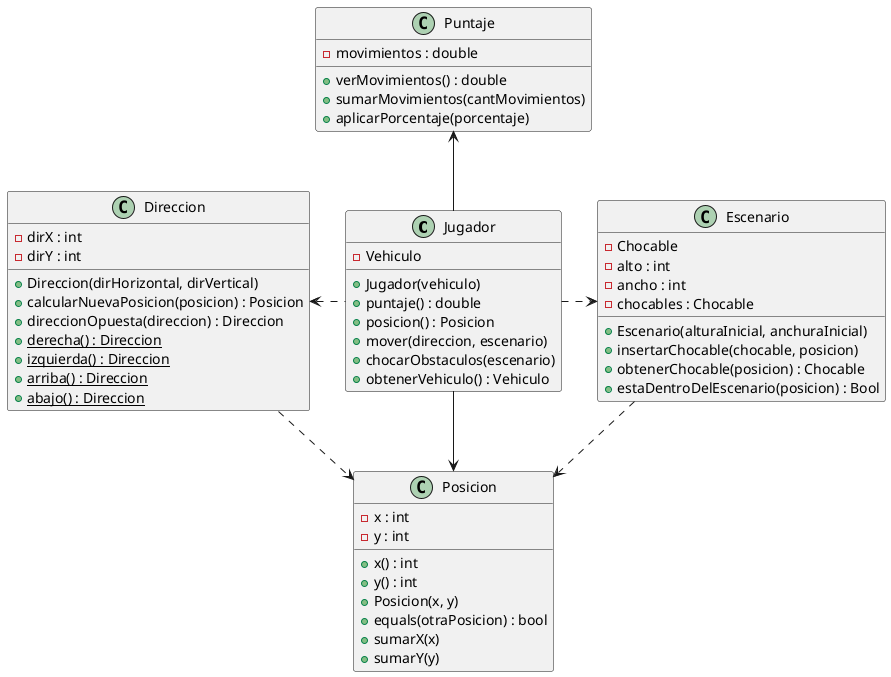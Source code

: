 @startuml

class Jugador {
    - Vehiculo
    + Jugador(vehiculo)
    + puntaje() : double
    + posicion() : Posicion
    + mover(direccion, escenario)
    + chocarObstaculos(escenario)
    + obtenerVehiculo() : Vehiculo
}

class Puntaje {
    - movimientos : double
    + verMovimientos() : double
    + sumarMovimientos(cantMovimientos)
    + aplicarPorcentaje(porcentaje)

}

class Direccion{
    - dirX : int
    - dirY : int
    + Direccion(dirHorizontal, dirVertical)
    + calcularNuevaPosicion(posicion) : Posicion
    + direccionOpuesta(direccion) : Direccion
    + derecha() : Direccion {static}
    + izquierda() : Direccion {static}
    + arriba() : Direccion {static}
    + abajo() : Direccion {static}
}

class Escenario {
    - Chocable
    - alto : int
    - ancho : int
    - chocables : Chocable
    + Escenario(alturaInicial, anchuraInicial)
    + insertarChocable(chocable, posicion)
    + obtenerChocable(posicion) : Chocable
    + estaDentroDelEscenario(posicion) : Bool
}

class Posicion {
    - x : int
    - y : int
    + x() : int
    + y() : int
    + Posicion(x, y)
    + equals(otraPosicion) : bool
    + sumarX(x)
    + sumarY(y)
}

Puntaje <-- Jugador

Posicion <-- Jugador
Jugador .> Escenario

Direccion .> Posicion
Direccion <. Jugador

Escenario ..> Posicion


@enduml